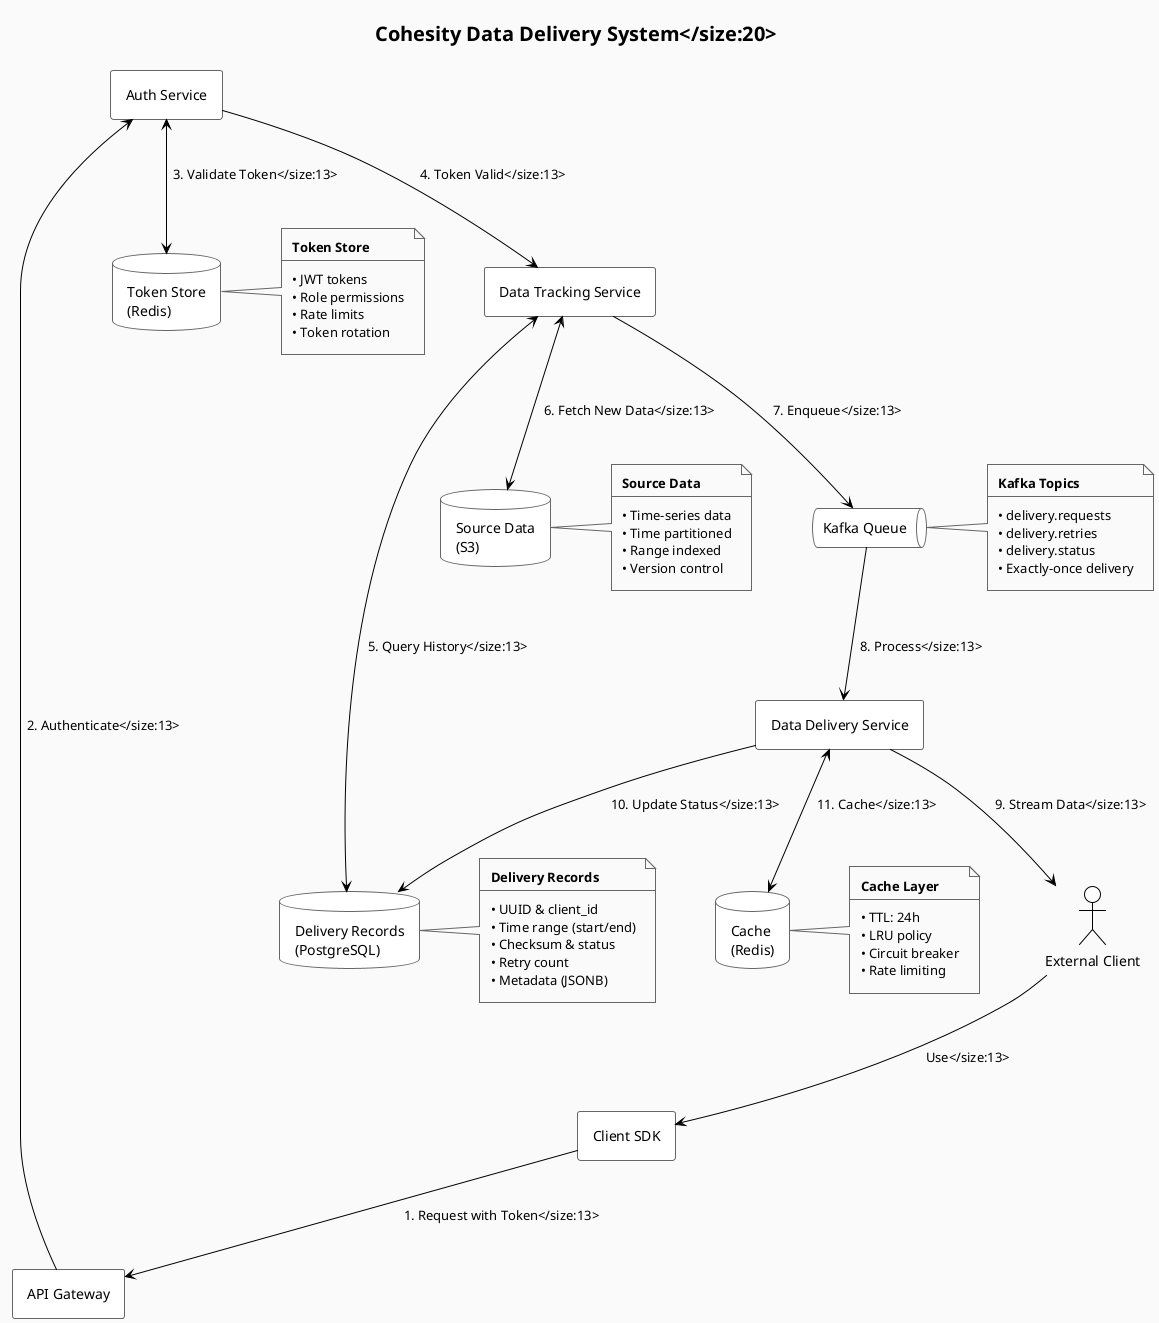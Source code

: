 @startuml
!theme plain
title <size:20>Cohesity Data Delivery System</size:20>

' Custom styles
skinparam {
    backgroundColor #FAFAFA
    handwritten false
    defaultFontName Arial
    defaultFontSize 14
    componentStyle rectangle
    packageStyle rectangle
    padding 5
    nodesep 60
    ranksep 80
    
    component {
        backgroundColor #FFFFFF
        borderColor #666666
        FontSize 14
    }
    
    database {
        backgroundColor #FFFFFF
        borderColor #666666
        FontSize 14
    }
    
    queue {
        backgroundColor #FFFFFF
        borderColor #666666
        FontSize 14
    }
    
    note {
        backgroundColor #FAFAFA
        borderColor #666666
        FontSize 13
    }
}

' Custom colors
!define ORANGE #FFA500
!define BLUE #4285F4
!define GREEN #34A853
!define RED #EA4335
!define PURPLE #9334E6
!define GRAY #7F8C8D

' Client Zone
actor "External Client" as client
component "Client SDK" as sdk

' Gateway & Auth
component "API Gateway" as gateway
component "Auth Service" as auth

' Data Services
component "Data Tracking Service" as tracker
component "Data Delivery Service" as sender

' Storage
database "Token Store\n(Redis)" as tokenDB
database "Delivery Records\n(PostgreSQL)" as deliveryDB
database "Source Data\n(S3)" as sourceDB
database "Cache\n(Redis)" as cache

' Queue
queue "Kafka Queue" as queue

' Connections
client --> sdk : "<size:13>Use</size:13>"
sdk --> gateway : "<size:13>1. Request with Token</size:13>"
gateway --> auth : "<size:13>2. Authenticate</size:13>"
auth <--> tokenDB : "<size:13>3. Validate Token</size:13>"
auth --> tracker : "<size:13>4. Token Valid</size:13>"
tracker <--> deliveryDB : "<size:13>5. Query History</size:13>"
tracker <--> sourceDB : "<size:13>6. Fetch New Data</size:13>"
tracker --> queue : "<size:13>7. Enqueue</size:13>"
queue --> sender : "<size:13>8. Process</size:13>"
sender --> client : "<size:13>9. Stream Data</size:13>"
sender --> deliveryDB : "<size:13>10. Update Status</size:13>"
sender <--> cache : "<size:13>11. Cache</size:13>"

note right of tokenDB
  <b>Token Store</b>
  --
  • JWT tokens
  • Role permissions
  • Rate limits
  • Token rotation
end note

note right of deliveryDB
  <b>Delivery Records</b>
  --
  • UUID & client_id
  • Time range (start/end)
  • Checksum & status
  • Retry count
  • Metadata (JSONB)
end note

note right of sourceDB
  <b>Source Data</b>
  --
  • Time-series data
  • Time partitioned
  • Range indexed
  • Version control
end note

note right of queue
  <b>Kafka Topics</b>
  --
  • delivery.requests
  • delivery.retries
  • delivery.status
  • Exactly-once delivery
end note

note right of cache
  <b>Cache Layer</b>
  --
  • TTL: 24h
  • LRU policy
  • Circuit breaker
  • Rate limiting
end note

@enduml 